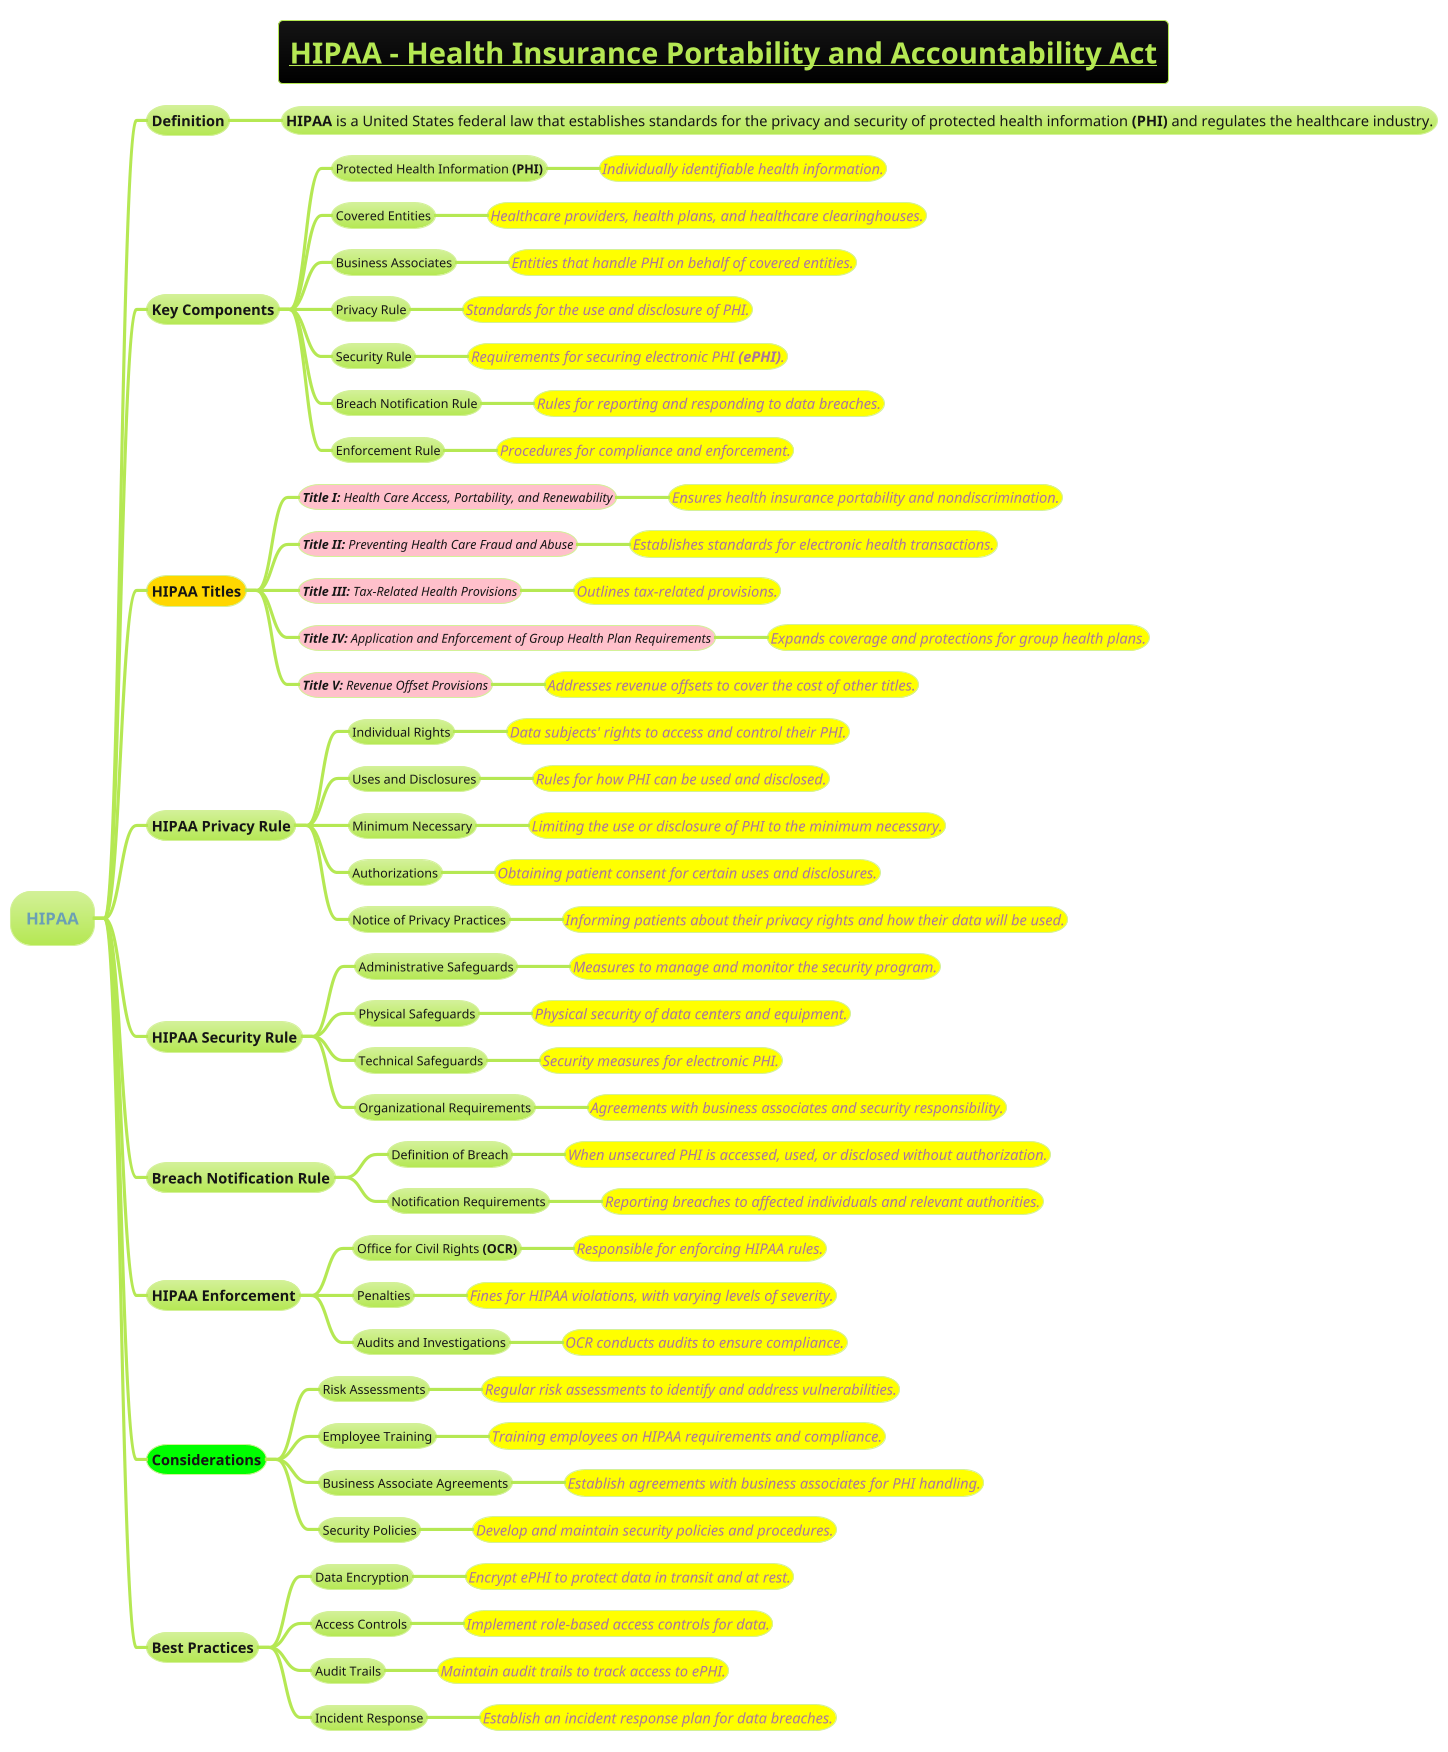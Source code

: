 @startmindmap
title =__HIPAA - Health Insurance Portability and Accountability Act__
!theme hacker

* HIPAA
** Definition
*** <size:14>**HIPAA** is a United States federal law that establishes standards for the privacy and security of protected health information **(PHI)** and regulates the healthcare industry.

** Key Components
*** Protected Health Information **(PHI)**
****[#yellow] ====<size:14>Individually identifiable health information.
*** Covered Entities
****[#yellow] ====<size:14>Healthcare providers, health plans, and healthcare clearinghouses.
*** Business Associates
****[#yellow] ====<size:14>Entities that handle PHI on behalf of covered entities.
*** Privacy Rule
****[#yellow] ====<size:14>Standards for the use and disclosure of PHI.
*** Security Rule
****[#yellow] ====<size:14>Requirements for securing electronic PHI **(ePHI)**.
*** Breach Notification Rule
****[#yellow] ====<size:14>Rules for reporting and responding to data breaches.
*** Enforcement Rule
****[#yellow] ====<size:14>Procedures for compliance and enforcement.

**[#gold] HIPAA Titles
***[#pink] ====**Title I:** Health Care Access, Portability, and Renewability
****[#yellow] ====<size:14>Ensures health insurance portability and nondiscrimination.
***[#pink] ====**Title II:** Preventing Health Care Fraud and Abuse
****[#yellow] ====<size:14>Establishes standards for electronic health transactions.
***[#pink] ====**Title III:** Tax-Related Health Provisions
****[#yellow] ====<size:14>Outlines tax-related provisions.
***[#pink] ====**Title IV:** Application and Enforcement of Group Health Plan Requirements
****[#yellow] ====<size:14>Expands coverage and protections for group health plans.
***[#pink] ====**Title V:** Revenue Offset Provisions
****[#yellow] ====<size:14>Addresses revenue offsets to cover the cost of other titles.

** HIPAA Privacy Rule
*** Individual Rights
****[#yellow] ====<size:14>Data subjects' rights to access and control their PHI.
*** Uses and Disclosures
****[#yellow] ====<size:14>Rules for how PHI can be used and disclosed.
*** Minimum Necessary
****[#yellow] ====<size:14>Limiting the use or disclosure of PHI to the minimum necessary.
*** Authorizations
****[#yellow] ====<size:14>Obtaining patient consent for certain uses and disclosures.
*** Notice of Privacy Practices
****[#yellow] ====<size:14>Informing patients about their privacy rights and how their data will be used.

** HIPAA Security Rule
*** Administrative Safeguards
****[#yellow] ====<size:14>Measures to manage and monitor the security program.
*** Physical Safeguards
****[#yellow] ====<size:14>Physical security of data centers and equipment.
*** Technical Safeguards
****[#yellow] ====<size:14>Security measures for electronic PHI.
*** Organizational Requirements
****[#yellow] ====<size:14>Agreements with business associates and security responsibility.

** Breach Notification Rule
*** Definition of Breach
****[#yellow] ====<size:14>When unsecured PHI is accessed, used, or disclosed without authorization.
*** Notification Requirements
****[#yellow] ====<size:14>Reporting breaches to affected individuals and relevant authorities.

** HIPAA Enforcement
*** Office for Civil Rights **(OCR)**
****[#yellow] ====<size:14>Responsible for enforcing HIPAA rules.
*** Penalties
****[#yellow] ====<size:14>Fines for HIPAA violations, with varying levels of severity.
*** Audits and Investigations
****[#yellow] ====<size:14>OCR conducts audits to ensure compliance.

**[#lime] Considerations
*** Risk Assessments
****[#yellow] ====<size:14>Regular risk assessments to identify and address vulnerabilities.
*** Employee Training
****[#yellow] ====<size:14>Training employees on HIPAA requirements and compliance.
*** Business Associate Agreements
****[#yellow] ====<size:14>Establish agreements with business associates for PHI handling.
*** Security Policies
****[#yellow] ====<size:14>Develop and maintain security policies and procedures.

** Best Practices
*** Data Encryption
****[#yellow] ====<size:14>Encrypt ePHI to protect data in transit and at rest.
*** Access Controls
****[#yellow] ====<size:14>Implement role-based access controls for data.
*** Audit Trails
****[#yellow] ====<size:14>Maintain audit trails to track access to ePHI.
*** Incident Response
****[#yellow] ====<size:14>Establish an incident response plan for data breaches.

@endmindmap

